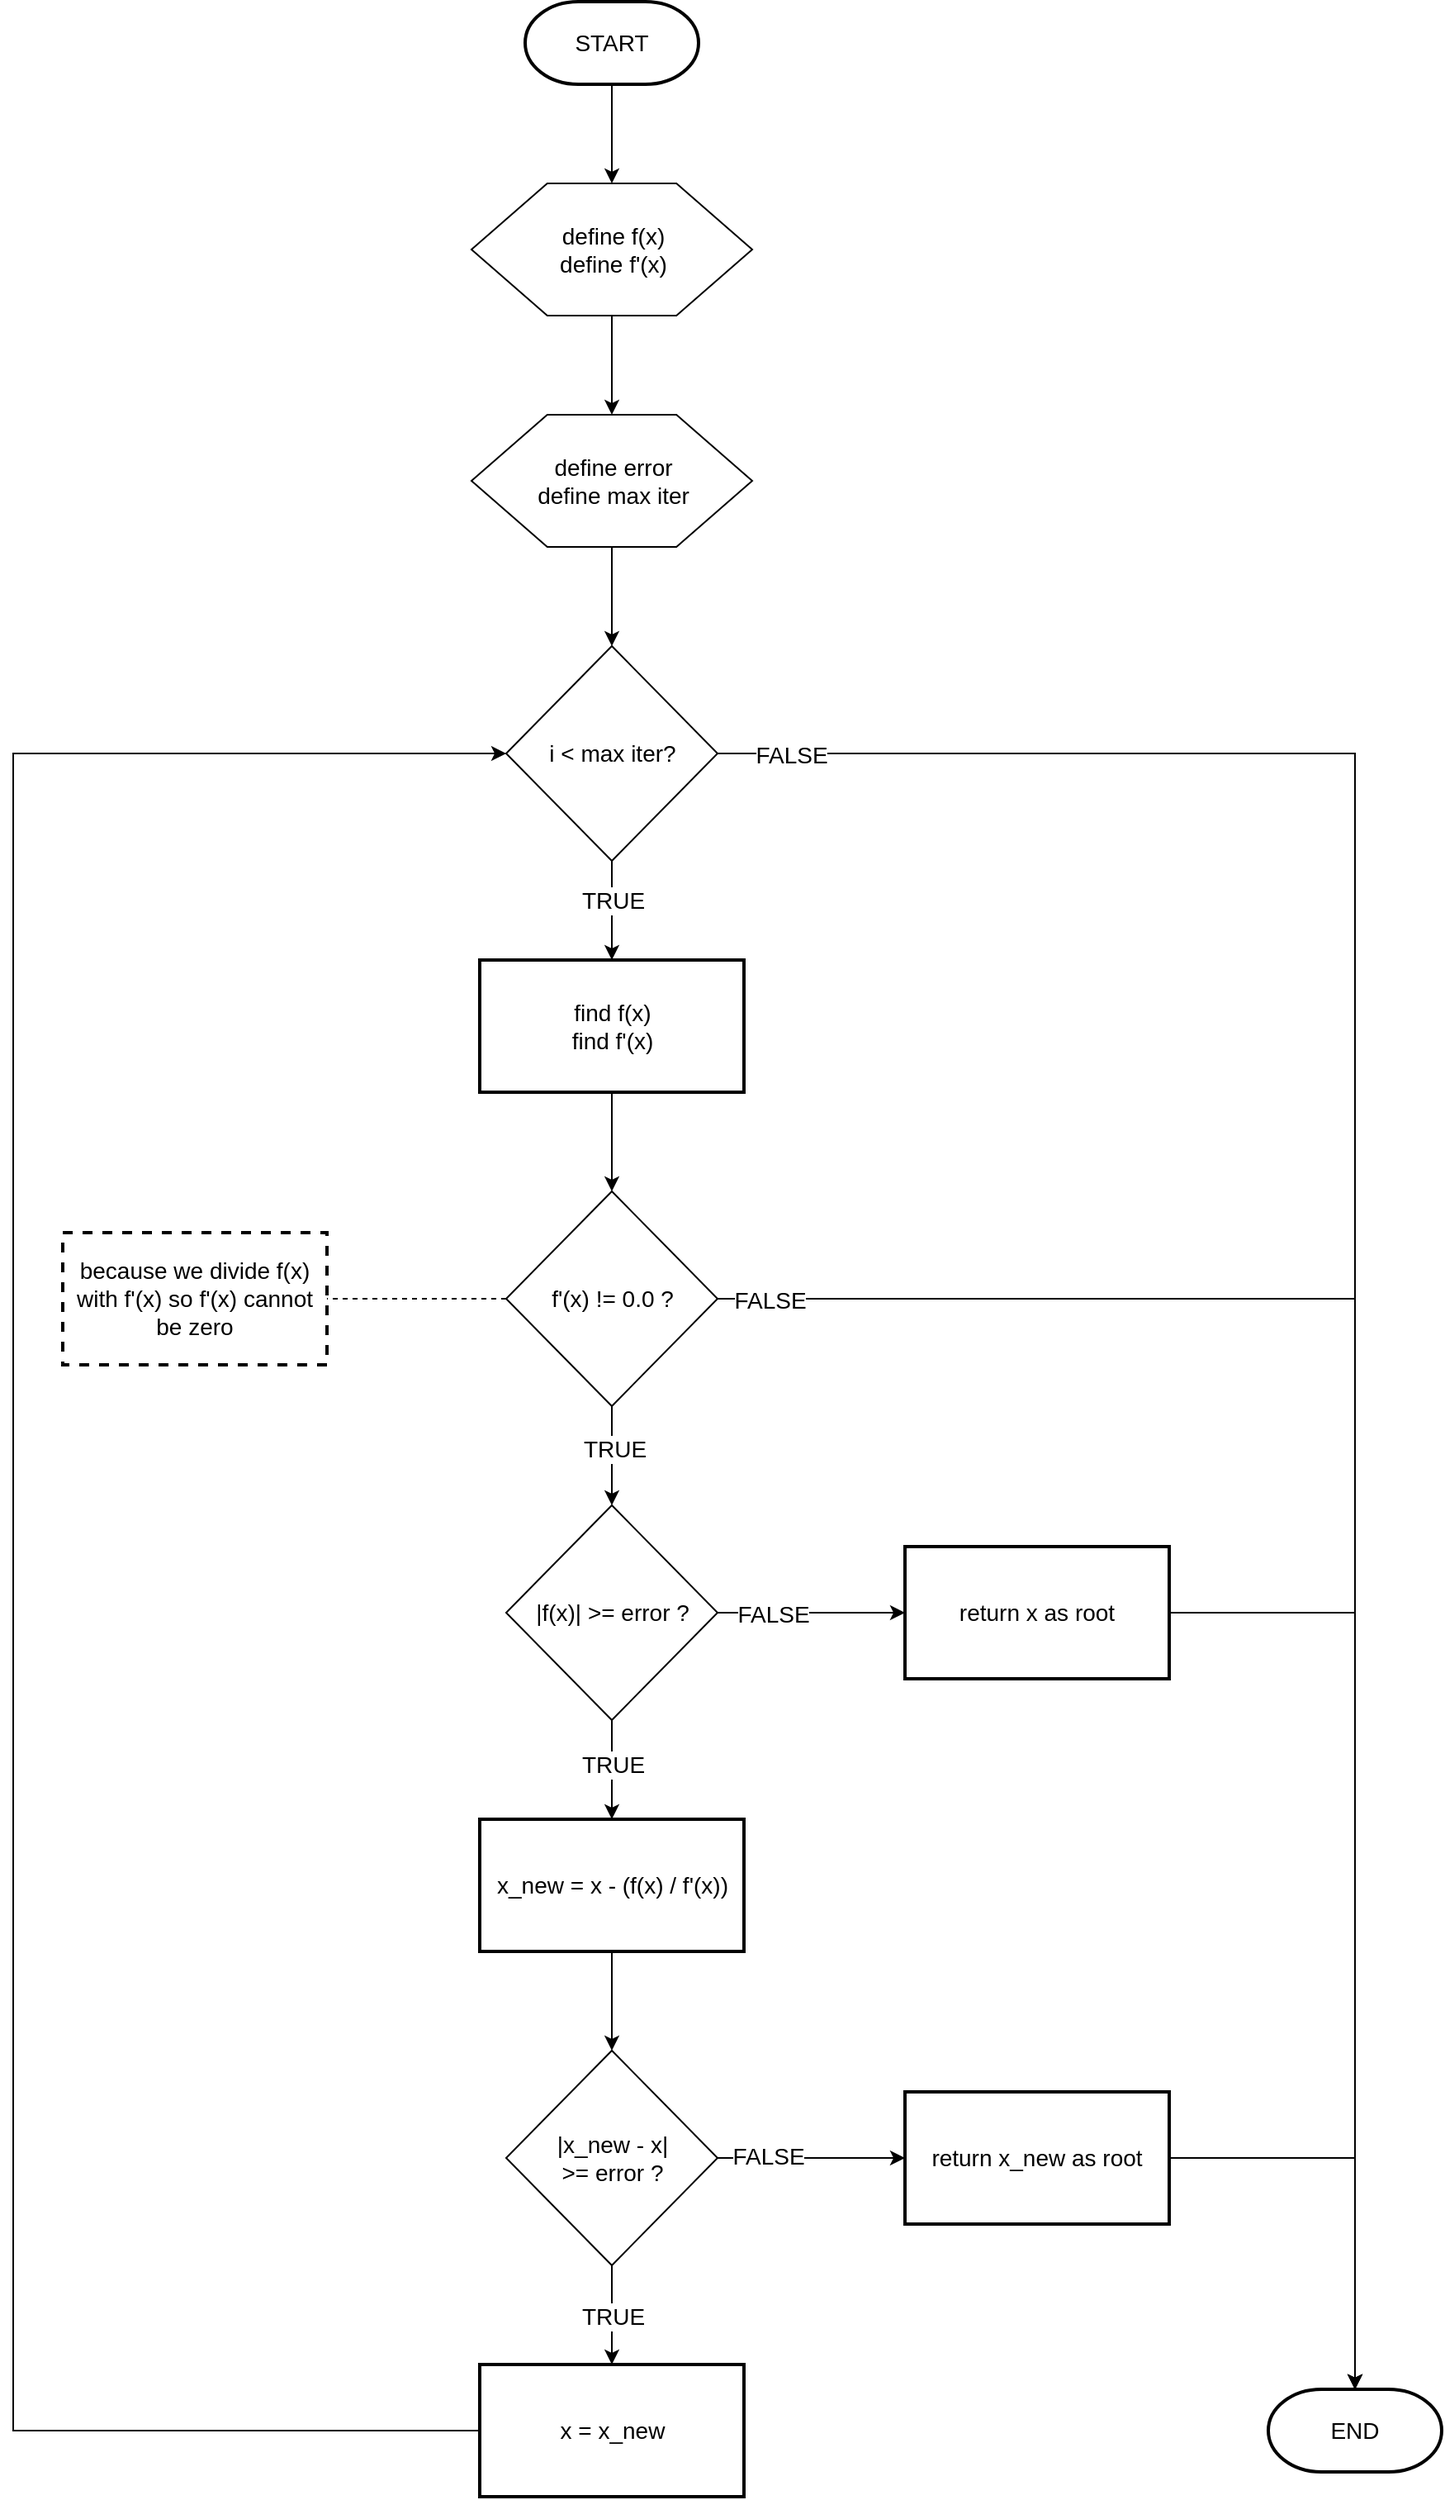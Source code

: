 <mxfile version="28.2.5">
  <diagram name="Page-1" id="hCc89WBR20Tb0G_g0bw6">
    <mxGraphModel dx="1603" dy="848" grid="1" gridSize="10" guides="1" tooltips="1" connect="1" arrows="1" fold="1" page="1" pageScale="1" pageWidth="850" pageHeight="1100" math="0" shadow="0">
      <root>
        <mxCell id="0" />
        <mxCell id="1" parent="0" />
        <mxCell id="R3oZv2APO3j5Gzry1_CE-3" value="" style="edgeStyle=orthogonalEdgeStyle;rounded=0;orthogonalLoop=1;jettySize=auto;html=1;" parent="1" source="R3oZv2APO3j5Gzry1_CE-1" target="R3oZv2APO3j5Gzry1_CE-2" edge="1">
          <mxGeometry relative="1" as="geometry" />
        </mxCell>
        <mxCell id="R3oZv2APO3j5Gzry1_CE-1" value="START" style="strokeWidth=2;html=1;shape=mxgraph.flowchart.terminator;whiteSpace=wrap;fontSize=14;" parent="1" vertex="1">
          <mxGeometry x="390" y="20" width="105" height="50" as="geometry" />
        </mxCell>
        <mxCell id="R3oZv2APO3j5Gzry1_CE-5" value="" style="edgeStyle=orthogonalEdgeStyle;rounded=0;orthogonalLoop=1;jettySize=auto;html=1;" parent="1" source="R3oZv2APO3j5Gzry1_CE-2" target="R3oZv2APO3j5Gzry1_CE-4" edge="1">
          <mxGeometry relative="1" as="geometry" />
        </mxCell>
        <mxCell id="R3oZv2APO3j5Gzry1_CE-2" value="define f(x)&lt;div&gt;define f&#39;(x)&lt;/div&gt;" style="verticalLabelPosition=middle;verticalAlign=middle;html=1;shape=hexagon;perimeter=hexagonPerimeter2;arcSize=6;size=0.27;labelPosition=center;align=center;fontSize=14;" parent="1" vertex="1">
          <mxGeometry x="357.5" y="130" width="170" height="80" as="geometry" />
        </mxCell>
        <mxCell id="R3oZv2APO3j5Gzry1_CE-7" value="" style="edgeStyle=orthogonalEdgeStyle;rounded=0;orthogonalLoop=1;jettySize=auto;html=1;" parent="1" source="R3oZv2APO3j5Gzry1_CE-4" target="R3oZv2APO3j5Gzry1_CE-6" edge="1">
          <mxGeometry relative="1" as="geometry" />
        </mxCell>
        <mxCell id="R3oZv2APO3j5Gzry1_CE-4" value="define error&lt;div&gt;define max iter&lt;/div&gt;" style="verticalLabelPosition=middle;verticalAlign=middle;html=1;shape=hexagon;perimeter=hexagonPerimeter2;arcSize=6;size=0.27;labelPosition=center;align=center;fontSize=14;" parent="1" vertex="1">
          <mxGeometry x="357.5" y="270" width="170" height="80" as="geometry" />
        </mxCell>
        <mxCell id="R3oZv2APO3j5Gzry1_CE-9" value="" style="edgeStyle=orthogonalEdgeStyle;rounded=0;orthogonalLoop=1;jettySize=auto;html=1;" parent="1" source="R3oZv2APO3j5Gzry1_CE-6" target="R3oZv2APO3j5Gzry1_CE-8" edge="1">
          <mxGeometry relative="1" as="geometry" />
        </mxCell>
        <mxCell id="R3oZv2APO3j5Gzry1_CE-16" value="&lt;font style=&quot;font-size: 14px;&quot;&gt;TRUE&lt;/font&gt;" style="edgeLabel;html=1;align=center;verticalAlign=middle;resizable=0;points=[];" parent="R3oZv2APO3j5Gzry1_CE-9" vertex="1" connectable="0">
          <mxGeometry x="-0.2" relative="1" as="geometry">
            <mxPoint as="offset" />
          </mxGeometry>
        </mxCell>
        <mxCell id="R3oZv2APO3j5Gzry1_CE-6" value="&lt;div&gt;i &amp;lt; max iter?&lt;/div&gt;" style="rhombus;whiteSpace=wrap;html=1;fontSize=14;" parent="1" vertex="1">
          <mxGeometry x="378.5" y="410" width="128" height="130" as="geometry" />
        </mxCell>
        <mxCell id="R3oZv2APO3j5Gzry1_CE-12" value="" style="edgeStyle=orthogonalEdgeStyle;rounded=0;orthogonalLoop=1;jettySize=auto;html=1;" parent="1" source="R3oZv2APO3j5Gzry1_CE-8" target="R3oZv2APO3j5Gzry1_CE-10" edge="1">
          <mxGeometry relative="1" as="geometry" />
        </mxCell>
        <mxCell id="R3oZv2APO3j5Gzry1_CE-8" value="find f(x)&lt;div&gt;find f&#39;(x)&lt;/div&gt;" style="rounded=1;whiteSpace=wrap;html=1;absoluteArcSize=1;arcSize=0;strokeWidth=2;fontSize=14;" parent="1" vertex="1">
          <mxGeometry x="362.5" y="600" width="160" height="80" as="geometry" />
        </mxCell>
        <mxCell id="JBkgUf7RBhRFVaYV4dg6-2" value="" style="edgeStyle=orthogonalEdgeStyle;rounded=0;orthogonalLoop=1;jettySize=auto;html=1;" parent="1" source="R3oZv2APO3j5Gzry1_CE-10" target="JBkgUf7RBhRFVaYV4dg6-1" edge="1">
          <mxGeometry relative="1" as="geometry" />
        </mxCell>
        <mxCell id="AEb8MMBNY2aidBH4pQsW-9" value="&lt;font style=&quot;font-size: 14px;&quot;&gt;TRUE&lt;/font&gt;" style="edgeLabel;html=1;align=center;verticalAlign=middle;resizable=0;points=[];" vertex="1" connectable="0" parent="JBkgUf7RBhRFVaYV4dg6-2">
          <mxGeometry x="-0.141" y="1" relative="1" as="geometry">
            <mxPoint as="offset" />
          </mxGeometry>
        </mxCell>
        <mxCell id="AEb8MMBNY2aidBH4pQsW-12" value="" style="edgeStyle=orthogonalEdgeStyle;rounded=0;orthogonalLoop=1;jettySize=auto;html=1;endArrow=none;endFill=0;dashed=1;" edge="1" parent="1" source="R3oZv2APO3j5Gzry1_CE-10" target="AEb8MMBNY2aidBH4pQsW-11">
          <mxGeometry relative="1" as="geometry" />
        </mxCell>
        <mxCell id="R3oZv2APO3j5Gzry1_CE-10" value="f&#39;(x) != 0.0 ?" style="rhombus;whiteSpace=wrap;html=1;fontSize=14;" parent="1" vertex="1">
          <mxGeometry x="378.5" y="740" width="128" height="130" as="geometry" />
        </mxCell>
        <mxCell id="JBkgUf7RBhRFVaYV4dg6-4" value="" style="edgeStyle=orthogonalEdgeStyle;rounded=0;orthogonalLoop=1;jettySize=auto;html=1;" parent="1" source="JBkgUf7RBhRFVaYV4dg6-1" target="JBkgUf7RBhRFVaYV4dg6-3" edge="1">
          <mxGeometry relative="1" as="geometry" />
        </mxCell>
        <mxCell id="AEb8MMBNY2aidBH4pQsW-13" value="&lt;span style=&quot;font-size: 14px;&quot;&gt;TRUE&lt;/span&gt;" style="edgeLabel;html=1;align=center;verticalAlign=middle;resizable=0;points=[];" vertex="1" connectable="0" parent="JBkgUf7RBhRFVaYV4dg6-4">
          <mxGeometry x="-0.118" relative="1" as="geometry">
            <mxPoint as="offset" />
          </mxGeometry>
        </mxCell>
        <mxCell id="AEb8MMBNY2aidBH4pQsW-18" value="" style="edgeStyle=orthogonalEdgeStyle;rounded=0;orthogonalLoop=1;jettySize=auto;html=1;" edge="1" parent="1" source="JBkgUf7RBhRFVaYV4dg6-1" target="JBkgUf7RBhRFVaYV4dg6-9">
          <mxGeometry relative="1" as="geometry" />
        </mxCell>
        <mxCell id="AEb8MMBNY2aidBH4pQsW-20" value="&lt;font style=&quot;font-size: 14px;&quot;&gt;FALSE&lt;/font&gt;" style="edgeLabel;html=1;align=center;verticalAlign=middle;resizable=0;points=[];" vertex="1" connectable="0" parent="AEb8MMBNY2aidBH4pQsW-18">
          <mxGeometry x="-0.413" y="-1" relative="1" as="geometry">
            <mxPoint as="offset" />
          </mxGeometry>
        </mxCell>
        <mxCell id="JBkgUf7RBhRFVaYV4dg6-1" value="|f(x)| &amp;gt;= error ?" style="rhombus;whiteSpace=wrap;html=1;fontSize=14;" parent="1" vertex="1">
          <mxGeometry x="378.5" y="930" width="128" height="130" as="geometry" />
        </mxCell>
        <mxCell id="JBkgUf7RBhRFVaYV4dg6-7" value="" style="edgeStyle=orthogonalEdgeStyle;rounded=0;orthogonalLoop=1;jettySize=auto;html=1;" parent="1" source="JBkgUf7RBhRFVaYV4dg6-3" target="JBkgUf7RBhRFVaYV4dg6-5" edge="1">
          <mxGeometry relative="1" as="geometry" />
        </mxCell>
        <mxCell id="JBkgUf7RBhRFVaYV4dg6-3" value="x_new = x - (f(x) / f&#39;(x))" style="rounded=1;whiteSpace=wrap;html=1;absoluteArcSize=1;arcSize=0;strokeWidth=2;fontSize=14;" parent="1" vertex="1">
          <mxGeometry x="362.5" y="1120" width="160" height="80" as="geometry" />
        </mxCell>
        <mxCell id="JBkgUf7RBhRFVaYV4dg6-8" value="" style="edgeStyle=orthogonalEdgeStyle;rounded=0;orthogonalLoop=1;jettySize=auto;html=1;" parent="1" source="JBkgUf7RBhRFVaYV4dg6-5" target="JBkgUf7RBhRFVaYV4dg6-6" edge="1">
          <mxGeometry relative="1" as="geometry" />
        </mxCell>
        <mxCell id="AEb8MMBNY2aidBH4pQsW-22" value="&lt;font style=&quot;font-size: 14px;&quot;&gt;TRUE&lt;/font&gt;" style="edgeLabel;html=1;align=center;verticalAlign=middle;resizable=0;points=[];" vertex="1" connectable="0" parent="JBkgUf7RBhRFVaYV4dg6-8">
          <mxGeometry x="0.009" relative="1" as="geometry">
            <mxPoint as="offset" />
          </mxGeometry>
        </mxCell>
        <mxCell id="AEb8MMBNY2aidBH4pQsW-19" value="" style="edgeStyle=orthogonalEdgeStyle;rounded=0;orthogonalLoop=1;jettySize=auto;html=1;" edge="1" parent="1" source="JBkgUf7RBhRFVaYV4dg6-5" target="JBkgUf7RBhRFVaYV4dg6-12">
          <mxGeometry relative="1" as="geometry" />
        </mxCell>
        <mxCell id="AEb8MMBNY2aidBH4pQsW-21" value="&lt;font style=&quot;font-size: 14px;&quot;&gt;FALSE&lt;/font&gt;" style="edgeLabel;html=1;align=center;verticalAlign=middle;resizable=0;points=[];" vertex="1" connectable="0" parent="AEb8MMBNY2aidBH4pQsW-19">
          <mxGeometry x="-0.463" y="1" relative="1" as="geometry">
            <mxPoint as="offset" />
          </mxGeometry>
        </mxCell>
        <mxCell id="JBkgUf7RBhRFVaYV4dg6-5" value="|x_new - x|&lt;div&gt;&amp;gt;= error ?&lt;/div&gt;" style="rhombus;whiteSpace=wrap;html=1;fontSize=14;" parent="1" vertex="1">
          <mxGeometry x="378.5" y="1260" width="128" height="130" as="geometry" />
        </mxCell>
        <mxCell id="AEb8MMBNY2aidBH4pQsW-17" style="edgeStyle=orthogonalEdgeStyle;rounded=0;orthogonalLoop=1;jettySize=auto;html=1;exitX=0;exitY=0.5;exitDx=0;exitDy=0;entryX=0;entryY=0.5;entryDx=0;entryDy=0;" edge="1" parent="1" source="JBkgUf7RBhRFVaYV4dg6-6" target="R3oZv2APO3j5Gzry1_CE-6">
          <mxGeometry relative="1" as="geometry">
            <Array as="points">
              <mxPoint x="80" y="1490" />
              <mxPoint x="80" y="475" />
            </Array>
          </mxGeometry>
        </mxCell>
        <mxCell id="JBkgUf7RBhRFVaYV4dg6-6" value="x = x_new" style="rounded=1;whiteSpace=wrap;html=1;absoluteArcSize=1;arcSize=0;strokeWidth=2;fontSize=14;" parent="1" vertex="1">
          <mxGeometry x="362.5" y="1450" width="160" height="80" as="geometry" />
        </mxCell>
        <mxCell id="JBkgUf7RBhRFVaYV4dg6-9" value="return x as root" style="rounded=1;whiteSpace=wrap;html=1;absoluteArcSize=1;arcSize=0;strokeWidth=2;fontSize=14;" parent="1" vertex="1">
          <mxGeometry x="620" y="955" width="160" height="80" as="geometry" />
        </mxCell>
        <mxCell id="JBkgUf7RBhRFVaYV4dg6-12" value="return x_new as root" style="rounded=1;whiteSpace=wrap;html=1;absoluteArcSize=1;arcSize=0;strokeWidth=2;fontSize=14;" parent="1" vertex="1">
          <mxGeometry x="620" y="1285" width="160" height="80" as="geometry" />
        </mxCell>
        <mxCell id="AEb8MMBNY2aidBH4pQsW-11" value="because we divide f(x) with f&#39;(x) so f&#39;(x) cannot be zero" style="rounded=1;whiteSpace=wrap;html=1;absoluteArcSize=1;arcSize=0;strokeWidth=2;fontSize=14;dashed=1;" vertex="1" parent="1">
          <mxGeometry x="110" y="765" width="160" height="80" as="geometry" />
        </mxCell>
        <mxCell id="AEb8MMBNY2aidBH4pQsW-23" value="END" style="strokeWidth=2;html=1;shape=mxgraph.flowchart.terminator;whiteSpace=wrap;fontSize=14;" vertex="1" parent="1">
          <mxGeometry x="840" y="1465" width="105" height="50" as="geometry" />
        </mxCell>
        <mxCell id="AEb8MMBNY2aidBH4pQsW-24" style="edgeStyle=orthogonalEdgeStyle;rounded=0;orthogonalLoop=1;jettySize=auto;html=1;exitX=1;exitY=0.5;exitDx=0;exitDy=0;entryX=0.5;entryY=0;entryDx=0;entryDy=0;entryPerimeter=0;" edge="1" parent="1" source="R3oZv2APO3j5Gzry1_CE-6" target="AEb8MMBNY2aidBH4pQsW-23">
          <mxGeometry relative="1" as="geometry" />
        </mxCell>
        <mxCell id="AEb8MMBNY2aidBH4pQsW-29" value="&lt;font style=&quot;font-size: 14px;&quot;&gt;FALSE&lt;/font&gt;" style="edgeLabel;html=1;align=center;verticalAlign=middle;resizable=0;points=[];" vertex="1" connectable="0" parent="AEb8MMBNY2aidBH4pQsW-24">
          <mxGeometry x="-0.935" y="-1" relative="1" as="geometry">
            <mxPoint as="offset" />
          </mxGeometry>
        </mxCell>
        <mxCell id="AEb8MMBNY2aidBH4pQsW-25" style="edgeStyle=orthogonalEdgeStyle;rounded=0;orthogonalLoop=1;jettySize=auto;html=1;exitX=1;exitY=0.5;exitDx=0;exitDy=0;entryX=0.5;entryY=0;entryDx=0;entryDy=0;entryPerimeter=0;" edge="1" parent="1" source="R3oZv2APO3j5Gzry1_CE-10" target="AEb8MMBNY2aidBH4pQsW-23">
          <mxGeometry relative="1" as="geometry" />
        </mxCell>
        <mxCell id="AEb8MMBNY2aidBH4pQsW-28" value="&lt;font style=&quot;font-size: 14px;&quot;&gt;FALSE&lt;/font&gt;" style="edgeLabel;html=1;align=center;verticalAlign=middle;resizable=0;points=[];" vertex="1" connectable="0" parent="AEb8MMBNY2aidBH4pQsW-25">
          <mxGeometry x="-0.943" y="-1" relative="1" as="geometry">
            <mxPoint x="1" as="offset" />
          </mxGeometry>
        </mxCell>
        <mxCell id="AEb8MMBNY2aidBH4pQsW-26" style="edgeStyle=orthogonalEdgeStyle;rounded=0;orthogonalLoop=1;jettySize=auto;html=1;exitX=1;exitY=0.5;exitDx=0;exitDy=0;entryX=0.5;entryY=0;entryDx=0;entryDy=0;entryPerimeter=0;" edge="1" parent="1" source="JBkgUf7RBhRFVaYV4dg6-9" target="AEb8MMBNY2aidBH4pQsW-23">
          <mxGeometry relative="1" as="geometry" />
        </mxCell>
        <mxCell id="AEb8MMBNY2aidBH4pQsW-27" style="edgeStyle=orthogonalEdgeStyle;rounded=0;orthogonalLoop=1;jettySize=auto;html=1;exitX=1;exitY=0.5;exitDx=0;exitDy=0;entryX=0.5;entryY=0;entryDx=0;entryDy=0;entryPerimeter=0;" edge="1" parent="1" source="JBkgUf7RBhRFVaYV4dg6-12" target="AEb8MMBNY2aidBH4pQsW-23">
          <mxGeometry relative="1" as="geometry" />
        </mxCell>
      </root>
    </mxGraphModel>
  </diagram>
</mxfile>
